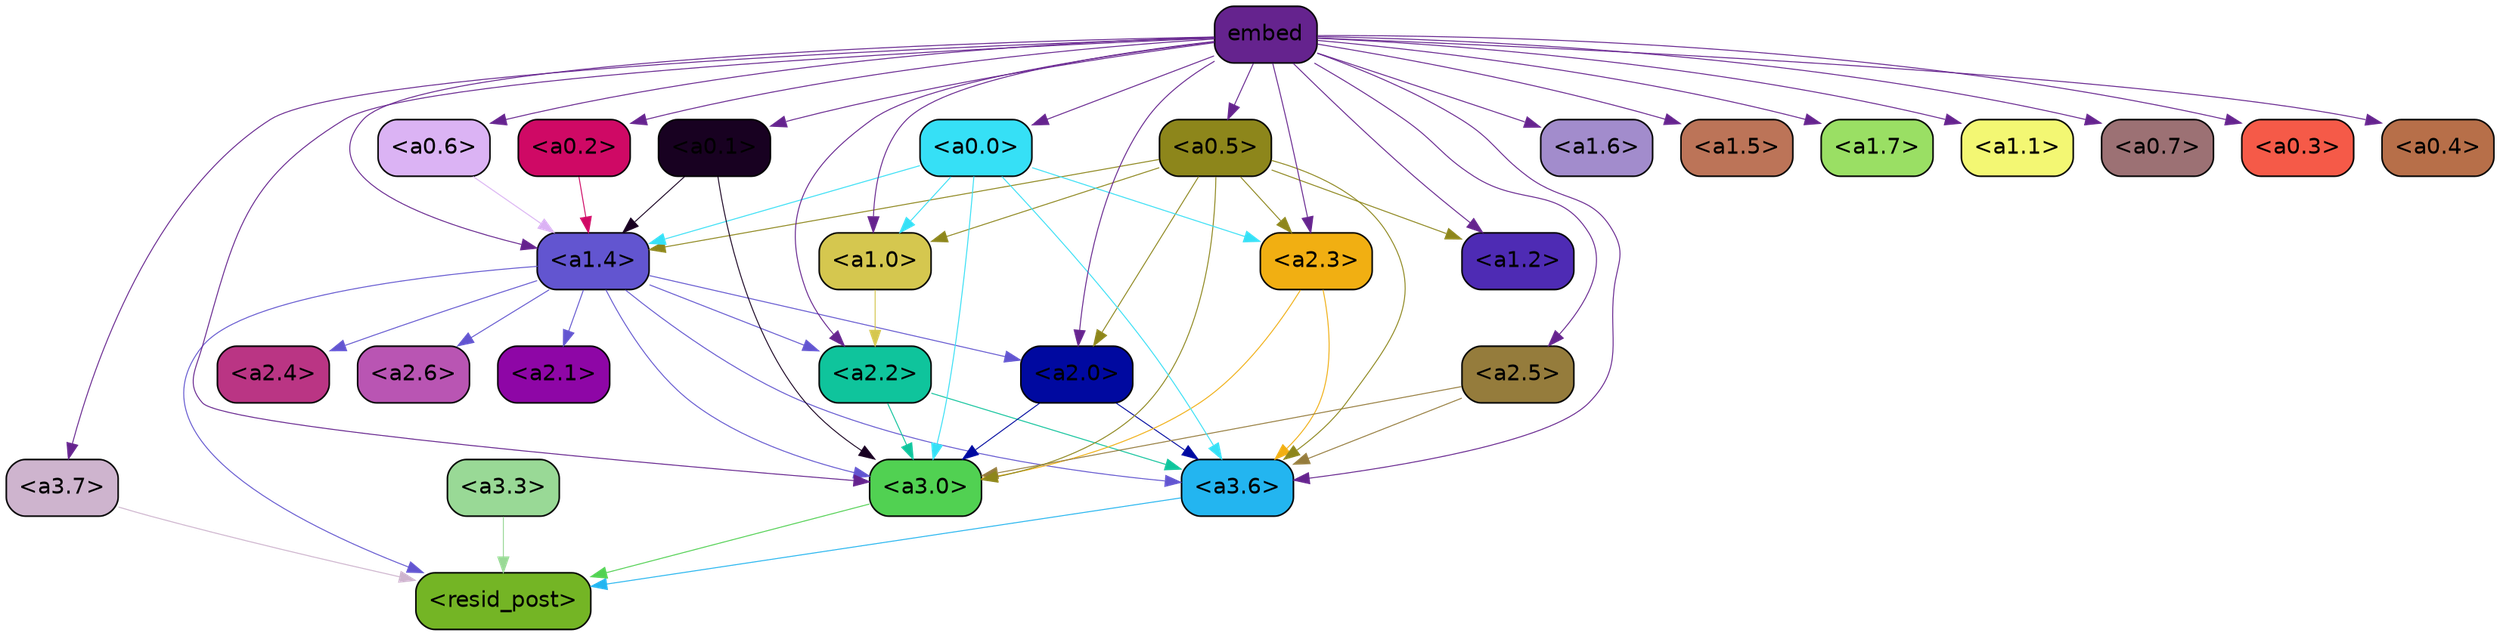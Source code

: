 strict digraph "" {
	graph [bgcolor=transparent,
		layout=dot,
		overlap=false,
		splines=true
	];
	"<a3.7>"	[color=black,
		fillcolor="#ceb4ce",
		fontname=Helvetica,
		shape=box,
		style="filled, rounded"];
	"<resid_post>"	[color=black,
		fillcolor="#74b525",
		fontname=Helvetica,
		shape=box,
		style="filled, rounded"];
	"<a3.7>" -> "<resid_post>"	[color="#ceb4ce",
		penwidth=0.6];
	"<a3.6>"	[color=black,
		fillcolor="#23b5f0",
		fontname=Helvetica,
		shape=box,
		style="filled, rounded"];
	"<a3.6>" -> "<resid_post>"	[color="#23b5f0",
		penwidth=0.6];
	"<a3.3>"	[color=black,
		fillcolor="#99d996",
		fontname=Helvetica,
		shape=box,
		style="filled, rounded"];
	"<a3.3>" -> "<resid_post>"	[color="#99d996",
		penwidth=0.6];
	"<a3.0>"	[color=black,
		fillcolor="#51d152",
		fontname=Helvetica,
		shape=box,
		style="filled, rounded"];
	"<a3.0>" -> "<resid_post>"	[color="#51d152",
		penwidth=0.6];
	"<a1.4>"	[color=black,
		fillcolor="#6255d0",
		fontname=Helvetica,
		shape=box,
		style="filled, rounded"];
	"<a1.4>" -> "<resid_post>"	[color="#6255d0",
		penwidth=0.6];
	"<a1.4>" -> "<a3.6>"	[color="#6255d0",
		penwidth=0.6];
	"<a1.4>" -> "<a3.0>"	[color="#6255d0",
		penwidth=0.6];
	"<a2.2>"	[color=black,
		fillcolor="#0fc49c",
		fontname=Helvetica,
		shape=box,
		style="filled, rounded"];
	"<a1.4>" -> "<a2.2>"	[color="#6255d0",
		penwidth=0.6];
	"<a2.0>"	[color=black,
		fillcolor="#0009a0",
		fontname=Helvetica,
		shape=box,
		style="filled, rounded"];
	"<a1.4>" -> "<a2.0>"	[color="#6255d0",
		penwidth=0.6];
	"<a2.4>"	[color=black,
		fillcolor="#ba3584",
		fontname=Helvetica,
		shape=box,
		style="filled, rounded"];
	"<a1.4>" -> "<a2.4>"	[color="#6255d0",
		penwidth=0.6];
	"<a2.6>"	[color=black,
		fillcolor="#b955b3",
		fontname=Helvetica,
		shape=box,
		style="filled, rounded"];
	"<a1.4>" -> "<a2.6>"	[color="#6255d0",
		penwidth=0.6];
	"<a2.1>"	[color=black,
		fillcolor="#8e06a6",
		fontname=Helvetica,
		shape=box,
		style="filled, rounded"];
	"<a1.4>" -> "<a2.1>"	[color="#6255d0",
		penwidth=0.6];
	"<a2.3>"	[color=black,
		fillcolor="#f1af12",
		fontname=Helvetica,
		shape=box,
		style="filled, rounded"];
	"<a2.3>" -> "<a3.6>"	[color="#f1af12",
		penwidth=0.6];
	"<a2.3>" -> "<a3.0>"	[color="#f1af12",
		penwidth=0.6];
	"<a2.2>" -> "<a3.6>"	[color="#0fc49c",
		penwidth=0.6];
	"<a2.2>" -> "<a3.0>"	[color="#0fc49c",
		penwidth=0.6];
	"<a2.0>" -> "<a3.6>"	[color="#0009a0",
		penwidth=0.6];
	"<a2.0>" -> "<a3.0>"	[color="#0009a0",
		penwidth=0.6];
	"<a2.5>"	[color=black,
		fillcolor="#957c3c",
		fontname=Helvetica,
		shape=box,
		style="filled, rounded"];
	"<a2.5>" -> "<a3.6>"	[color="#957c3c",
		penwidth=0.6];
	"<a2.5>" -> "<a3.0>"	[color="#957c3c",
		penwidth=0.6];
	"<a0.5>"	[color=black,
		fillcolor="#8d861b",
		fontname=Helvetica,
		shape=box,
		style="filled, rounded"];
	"<a0.5>" -> "<a3.6>"	[color="#8d861b",
		penwidth=0.6];
	"<a0.5>" -> "<a3.0>"	[color="#8d861b",
		penwidth=0.6];
	"<a0.5>" -> "<a1.4>"	[color="#8d861b",
		penwidth=0.6];
	"<a0.5>" -> "<a2.3>"	[color="#8d861b",
		penwidth=0.6];
	"<a0.5>" -> "<a2.0>"	[color="#8d861b",
		penwidth=0.6];
	"<a1.0>"	[color=black,
		fillcolor="#d5c74f",
		fontname=Helvetica,
		shape=box,
		style="filled, rounded"];
	"<a0.5>" -> "<a1.0>"	[color="#8d861b",
		penwidth=0.6];
	"<a1.2>"	[color=black,
		fillcolor="#4e2bb4",
		fontname=Helvetica,
		shape=box,
		style="filled, rounded"];
	"<a0.5>" -> "<a1.2>"	[color="#8d861b",
		penwidth=0.6];
	"<a0.0>"	[color=black,
		fillcolor="#36e0f6",
		fontname=Helvetica,
		shape=box,
		style="filled, rounded"];
	"<a0.0>" -> "<a3.6>"	[color="#36e0f6",
		penwidth=0.6];
	"<a0.0>" -> "<a3.0>"	[color="#36e0f6",
		penwidth=0.6];
	"<a0.0>" -> "<a1.4>"	[color="#36e0f6",
		penwidth=0.6];
	"<a0.0>" -> "<a2.3>"	[color="#36e0f6",
		penwidth=0.6];
	"<a0.0>" -> "<a1.0>"	[color="#36e0f6",
		penwidth=0.6];
	embed	[color=black,
		fillcolor="#65238e",
		fontname=Helvetica,
		shape=box,
		style="filled, rounded"];
	embed -> "<a3.7>"	[color="#65238e",
		penwidth=0.6];
	embed -> "<a3.6>"	[color="#65238e",
		penwidth=0.6];
	embed -> "<a3.0>"	[color="#65238e",
		penwidth=0.6];
	embed -> "<a1.4>"	[color="#65238e",
		penwidth=0.6];
	embed -> "<a2.3>"	[color="#65238e",
		penwidth=0.6];
	embed -> "<a2.2>"	[color="#65238e",
		penwidth=0.6];
	embed -> "<a2.0>"	[color="#65238e",
		penwidth=0.6];
	embed -> "<a2.5>"	[color="#65238e",
		penwidth=0.6];
	embed -> "<a0.5>"	[color="#65238e",
		penwidth=0.6];
	embed -> "<a0.0>"	[color="#65238e",
		penwidth=0.6];
	"<a0.1>"	[color=black,
		fillcolor="#180121",
		fontname=Helvetica,
		shape=box,
		style="filled, rounded"];
	embed -> "<a0.1>"	[color="#65238e",
		penwidth=0.6];
	embed -> "<a1.0>"	[color="#65238e",
		penwidth=0.6];
	"<a1.6>"	[color=black,
		fillcolor="#a28ccc",
		fontname=Helvetica,
		shape=box,
		style="filled, rounded"];
	embed -> "<a1.6>"	[color="#65238e",
		penwidth=0.6];
	"<a1.5>"	[color=black,
		fillcolor="#bc7458",
		fontname=Helvetica,
		shape=box,
		style="filled, rounded"];
	embed -> "<a1.5>"	[color="#65238e",
		penwidth=0.6];
	embed -> "<a1.2>"	[color="#65238e",
		penwidth=0.6];
	"<a1.7>"	[color=black,
		fillcolor="#9adf64",
		fontname=Helvetica,
		shape=box,
		style="filled, rounded"];
	embed -> "<a1.7>"	[color="#65238e",
		penwidth=0.6];
	"<a0.6>"	[color=black,
		fillcolor="#dbb3f4",
		fontname=Helvetica,
		shape=box,
		style="filled, rounded"];
	embed -> "<a0.6>"	[color="#65238e",
		penwidth=0.6];
	"<a0.2>"	[color=black,
		fillcolor="#cf0965",
		fontname=Helvetica,
		shape=box,
		style="filled, rounded"];
	embed -> "<a0.2>"	[color="#65238e",
		penwidth=0.6];
	"<a1.1>"	[color=black,
		fillcolor="#f3f773",
		fontname=Helvetica,
		shape=box,
		style="filled, rounded"];
	embed -> "<a1.1>"	[color="#65238e",
		penwidth=0.6];
	"<a0.7>"	[color=black,
		fillcolor="#9c7174",
		fontname=Helvetica,
		shape=box,
		style="filled, rounded"];
	embed -> "<a0.7>"	[color="#65238e",
		penwidth=0.6];
	"<a0.3>"	[color=black,
		fillcolor="#f55a48",
		fontname=Helvetica,
		shape=box,
		style="filled, rounded"];
	embed -> "<a0.3>"	[color="#65238e",
		penwidth=0.6];
	"<a0.4>"	[color=black,
		fillcolor="#b76f49",
		fontname=Helvetica,
		shape=box,
		style="filled, rounded"];
	embed -> "<a0.4>"	[color="#65238e",
		penwidth=0.6];
	"<a0.1>" -> "<a3.0>"	[color="#180121",
		penwidth=0.6];
	"<a0.1>" -> "<a1.4>"	[color="#180121",
		penwidth=0.6];
	"<a1.0>" -> "<a2.2>"	[color="#d5c74f",
		penwidth=0.6];
	"<a0.6>" -> "<a1.4>"	[color="#dbb3f4",
		penwidth=0.6];
	"<a0.2>" -> "<a1.4>"	[color="#cf0965",
		penwidth=0.6];
}

